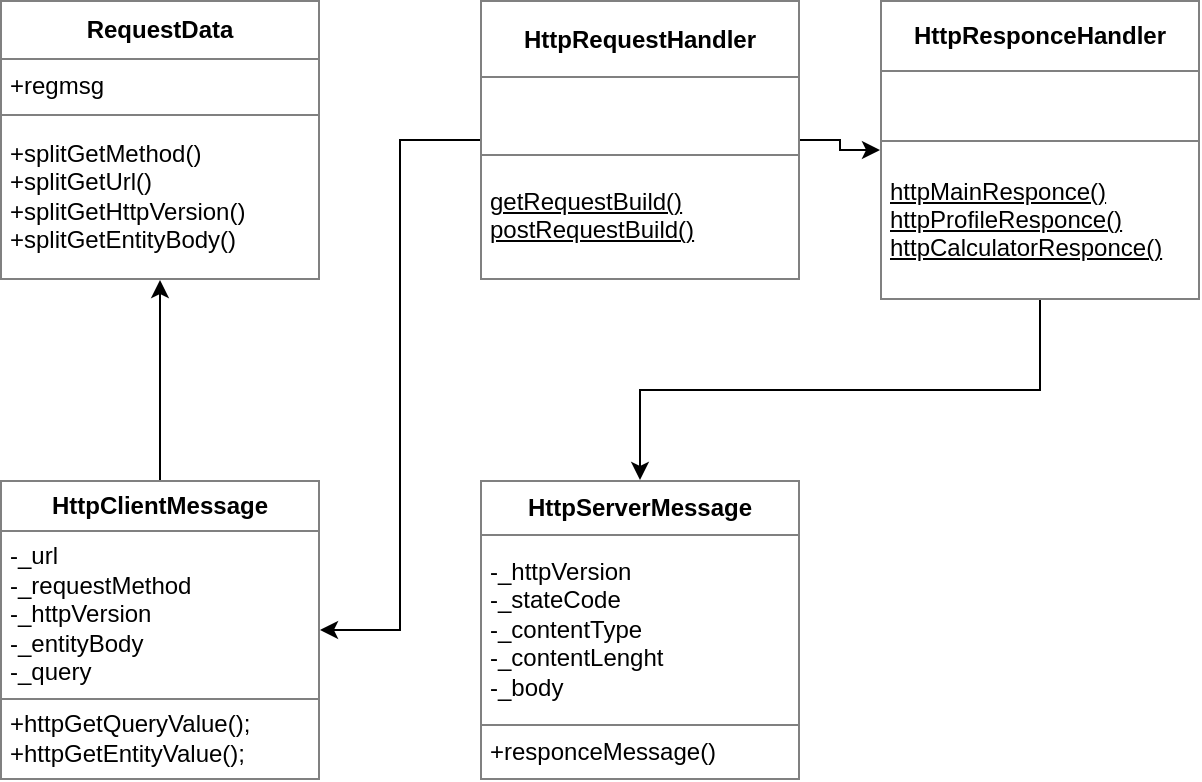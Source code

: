<mxfile version="14.1.8" type="github">
  <diagram id="C5RBs43oDa-KdzZeNtuy" name="Page-1">
    <mxGraphModel dx="714" dy="655" grid="1" gridSize="10" guides="1" tooltips="1" connect="1" arrows="1" fold="1" page="1" pageScale="1" pageWidth="827" pageHeight="1169" math="0" shadow="0">
      <root>
        <mxCell id="WIyWlLk6GJQsqaUBKTNV-0" />
        <mxCell id="WIyWlLk6GJQsqaUBKTNV-1" parent="WIyWlLk6GJQsqaUBKTNV-0" />
        <mxCell id="7E5E2imysvAtbNsCE8fg-2" value="&lt;table border=&quot;1&quot; width=&quot;100%&quot; cellpadding=&quot;4&quot; style=&quot;width: 100% ; height: 100% ; border-collapse: collapse&quot;&gt;&lt;tbody&gt;&lt;tr&gt;&lt;th align=&quot;center&quot;&gt;RequestData&lt;/th&gt;&lt;/tr&gt;&lt;tr&gt;&lt;td&gt;+regmsg&amp;nbsp;&lt;/td&gt;&lt;/tr&gt;&lt;tr&gt;&lt;td&gt;+splitGetMethod()&lt;br&gt;+splitGetUrl()&lt;br&gt;+splitGetHttpVersion()&lt;br&gt;+splitGetEntityBody()&lt;/td&gt;&lt;/tr&gt;&lt;/tbody&gt;&lt;/table&gt;" style="text;html=1;strokeColor=none;fillColor=none;overflow=fill;" vertex="1" parent="WIyWlLk6GJQsqaUBKTNV-1">
          <mxGeometry x="240" y="80" width="160" height="140" as="geometry" />
        </mxCell>
        <mxCell id="7E5E2imysvAtbNsCE8fg-10" style="edgeStyle=orthogonalEdgeStyle;rounded=0;orthogonalLoop=1;jettySize=auto;html=1;exitX=0.5;exitY=0;exitDx=0;exitDy=0;entryX=0.5;entryY=1;entryDx=0;entryDy=0;" edge="1" parent="WIyWlLk6GJQsqaUBKTNV-1" source="7E5E2imysvAtbNsCE8fg-3" target="7E5E2imysvAtbNsCE8fg-2">
          <mxGeometry relative="1" as="geometry" />
        </mxCell>
        <mxCell id="7E5E2imysvAtbNsCE8fg-3" value="&lt;table border=&quot;1&quot; width=&quot;100%&quot; cellpadding=&quot;4&quot; style=&quot;width: 100% ; height: 100% ; border-collapse: collapse&quot;&gt;&lt;tbody&gt;&lt;tr&gt;&lt;th align=&quot;center&quot;&gt;HttpClientMessage&lt;/th&gt;&lt;/tr&gt;&lt;tr&gt;&lt;td&gt;-_url&lt;br&gt;-_requestMethod&lt;br&gt;-_httpVersion&lt;br&gt;-_entityBody&lt;br&gt;-_query&amp;nbsp;&lt;/td&gt;&lt;/tr&gt;&lt;tr&gt;&lt;td&gt;+httpGetQueryValue();&lt;br&gt;+httpGetEntityValue();&lt;br&gt;&lt;/td&gt;&lt;/tr&gt;&lt;/tbody&gt;&lt;/table&gt;" style="text;html=1;strokeColor=none;fillColor=none;overflow=fill;" vertex="1" parent="WIyWlLk6GJQsqaUBKTNV-1">
          <mxGeometry x="240" y="320" width="160" height="150" as="geometry" />
        </mxCell>
        <mxCell id="7E5E2imysvAtbNsCE8fg-4" value="&lt;table border=&quot;1&quot; width=&quot;100%&quot; cellpadding=&quot;4&quot; style=&quot;width: 100% ; height: 100% ; border-collapse: collapse&quot;&gt;&lt;tbody&gt;&lt;tr&gt;&lt;th align=&quot;center&quot;&gt;HttpServerMessage&lt;/th&gt;&lt;/tr&gt;&lt;tr&gt;&lt;td&gt;-_httpVersion&lt;br&gt;-_stateCode&lt;br&gt;-_contentType&lt;br&gt;-_contentLenght&lt;br&gt;-_body&amp;nbsp;&lt;/td&gt;&lt;/tr&gt;&lt;tr&gt;&lt;td&gt;+responceMessage()&lt;/td&gt;&lt;/tr&gt;&lt;/tbody&gt;&lt;/table&gt;" style="text;html=1;strokeColor=none;fillColor=none;overflow=fill;" vertex="1" parent="WIyWlLk6GJQsqaUBKTNV-1">
          <mxGeometry x="480" y="320" width="160" height="150" as="geometry" />
        </mxCell>
        <mxCell id="7E5E2imysvAtbNsCE8fg-11" style="edgeStyle=orthogonalEdgeStyle;rounded=0;orthogonalLoop=1;jettySize=auto;html=1;exitX=0;exitY=0.5;exitDx=0;exitDy=0;entryX=1;entryY=0.5;entryDx=0;entryDy=0;" edge="1" parent="WIyWlLk6GJQsqaUBKTNV-1" source="7E5E2imysvAtbNsCE8fg-5" target="7E5E2imysvAtbNsCE8fg-3">
          <mxGeometry relative="1" as="geometry" />
        </mxCell>
        <mxCell id="7E5E2imysvAtbNsCE8fg-14" style="edgeStyle=orthogonalEdgeStyle;rounded=0;orthogonalLoop=1;jettySize=auto;html=1;exitX=1;exitY=0.5;exitDx=0;exitDy=0;entryX=0;entryY=0.5;entryDx=0;entryDy=0;" edge="1" parent="WIyWlLk6GJQsqaUBKTNV-1" source="7E5E2imysvAtbNsCE8fg-5" target="7E5E2imysvAtbNsCE8fg-6">
          <mxGeometry relative="1" as="geometry" />
        </mxCell>
        <mxCell id="7E5E2imysvAtbNsCE8fg-5" value="&lt;table border=&quot;1&quot; width=&quot;100%&quot; cellpadding=&quot;4&quot; style=&quot;width: 100% ; height: 100% ; border-collapse: collapse&quot;&gt;&lt;tbody&gt;&lt;tr&gt;&lt;th align=&quot;center&quot;&gt;HttpRequestHandler&lt;/th&gt;&lt;/tr&gt;&lt;tr&gt;&lt;td&gt;&lt;br&gt;&lt;/td&gt;&lt;/tr&gt;&lt;tr&gt;&lt;td&gt;&lt;u&gt;getRequestBuild()&lt;/u&gt;&lt;br&gt;&lt;u&gt;postRequestBuild()&lt;/u&gt;&lt;/td&gt;&lt;/tr&gt;&lt;/tbody&gt;&lt;/table&gt;" style="text;html=1;strokeColor=none;fillColor=none;overflow=fill;" vertex="1" parent="WIyWlLk6GJQsqaUBKTNV-1">
          <mxGeometry x="480" y="80" width="160" height="140" as="geometry" />
        </mxCell>
        <mxCell id="7E5E2imysvAtbNsCE8fg-13" style="edgeStyle=orthogonalEdgeStyle;rounded=0;orthogonalLoop=1;jettySize=auto;html=1;exitX=0.5;exitY=1;exitDx=0;exitDy=0;" edge="1" parent="WIyWlLk6GJQsqaUBKTNV-1" source="7E5E2imysvAtbNsCE8fg-6" target="7E5E2imysvAtbNsCE8fg-4">
          <mxGeometry relative="1" as="geometry" />
        </mxCell>
        <mxCell id="7E5E2imysvAtbNsCE8fg-6" value="&lt;table border=&quot;1&quot; width=&quot;100%&quot; cellpadding=&quot;4&quot; style=&quot;width: 100% ; height: 100% ; border-collapse: collapse&quot;&gt;&lt;tbody&gt;&lt;tr&gt;&lt;th align=&quot;center&quot;&gt;HttpResponceHandler&lt;/th&gt;&lt;/tr&gt;&lt;tr&gt;&lt;td&gt;&lt;br&gt;&lt;/td&gt;&lt;/tr&gt;&lt;tr&gt;&lt;td&gt;&lt;u&gt;httpMainResponce()&lt;/u&gt;&lt;br&gt;&lt;u&gt;httpProfileResponce()&lt;br&gt;httpCalculatorResponce()&lt;/u&gt;&lt;/td&gt;&lt;/tr&gt;&lt;/tbody&gt;&lt;/table&gt;" style="text;html=1;strokeColor=none;fillColor=none;overflow=fill;" vertex="1" parent="WIyWlLk6GJQsqaUBKTNV-1">
          <mxGeometry x="680" y="80" width="160" height="150" as="geometry" />
        </mxCell>
      </root>
    </mxGraphModel>
  </diagram>
</mxfile>
